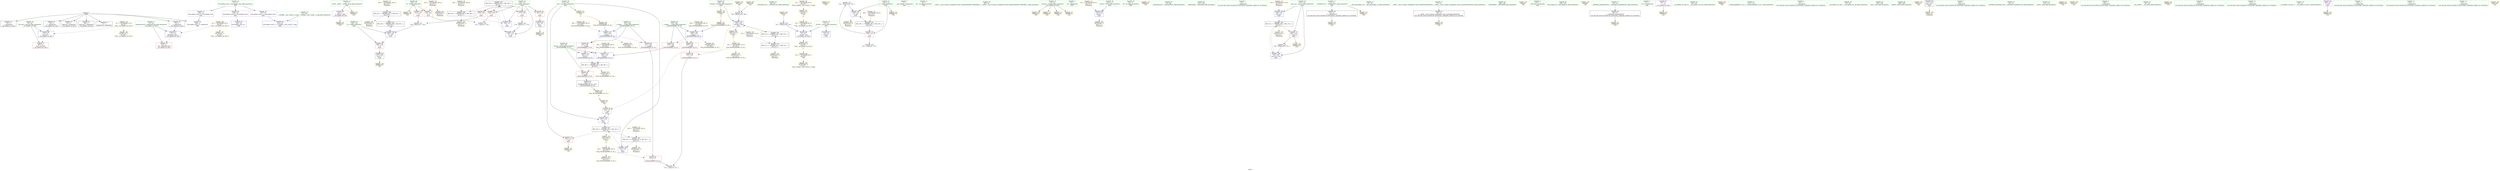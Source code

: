 digraph "SVFG" {
	label="SVFG";

	Node0x562fc6db28d0 [shape=record,color=grey,label="{NodeID: 0\nNullPtr}"];
	Node0x562fc6db28d0 -> Node0x562fc6dcb210[style=solid];
	Node0x562fc6db28d0 -> Node0x562fc6dcb310[style=solid];
	Node0x562fc6db28d0 -> Node0x562fc6dcb3e0[style=solid];
	Node0x562fc6db28d0 -> Node0x562fc6dcb4b0[style=solid];
	Node0x562fc6db28d0 -> Node0x562fc6dcb580[style=solid];
	Node0x562fc6db28d0 -> Node0x562fc6dcb650[style=solid];
	Node0x562fc6db28d0 -> Node0x562fc6dcd610[style=solid];
	Node0x562fc6ddb190 [shape=record,color=yellow,style=double,label="{NodeID: 180\n4V_1 = ENCHI(MR_4V_0)\npts\{58 \}\nFun[__cxx_global_var_init.1]}"];
	Node0x562fc6ddb190 -> Node0x562fc6dc9e50[style=dashed];
	Node0x562fc6ddb190 -> Node0x562fc6dcdb70[style=dashed];
	Node0x562fc6dc9e50 [shape=record,color=blue,label="{NodeID: 97\n57\<--76\nehselector.slot\<--\n__cxx_global_var_init.1\n}"];
	Node0x562fc6dc9e50 -> Node0x562fc6dcc3a0[style=dashed];
	Node0x562fc6dc7d90 [shape=record,color=green,label="{NodeID: 14\n4\<--6\n_ZStL8__ioinit\<--_ZStL8__ioinit_field_insensitive\nGlob }"];
	Node0x562fc6dc7d90 -> Node0x562fc6dcbd60[style=solid];
	Node0x562fc6dc7d90 -> Node0x562fc6dcf430[style=solid];
	Node0x562fc6dcd8a0 [shape=record,color=yellow,style=double,label="{NodeID: 194\nRETMU(20V_2)\npts\{129 \}\nFun[main]}"];
	Node0x562fc6dceb40 [shape=record,color=blue,label="{NodeID: 111\n201\<--215\nretval\<--\n_ZSt3maxIiERKT_S2_S2_\n}"];
	Node0x562fc6dceb40 -> Node0x562fc6dd6840[style=dashed];
	Node0x562fc6dc8b00 [shape=record,color=green,label="{NodeID: 28\n60\<--61\n_ZNSaIcEC1Ev\<--_ZNSaIcEC1Ev_field_insensitive\n}"];
	Node0x562fc6dde6f0 [shape=record,color=yellow,style=double,label="{NodeID: 208\n6V_2 = CSCHI(MR_6V_1)\npts\{19 \}\nCS[]}"];
	Node0x562fc6dde6f0 -> Node0x562fc6dcdc50[style=dashed];
	Node0x562fc6dcf6a0 [shape=record,color=yellow,style=double,label="{NodeID: 125\nAPARM(7)\nCS[]}"];
	Node0x562fc6dc97e0 [shape=record,color=green,label="{NodeID: 42\n128\<--129\nb\<--b_field_insensitive\nmain\n}"];
	Node0x562fc6dc97e0 -> Node0x562fc6dccbc0[style=solid];
	Node0x562fc6dc97e0 -> Node0x562fc6dca400[style=solid];
	Node0x562fc6dd01c0 [shape=record,color=yellow,style=double,label="{NodeID: 139\nARet(163)\nCS[]}"];
	Node0x562fc6dd01c0 -> Node0x562fc6dd1c10[style=solid];
	Node0x562fc6dcb4b0 [shape=record,color=black,label="{NodeID: 56\n76\<--3\n\<--dummyVal\n__cxx_global_var_init.1\n}"];
	Node0x562fc6dcb4b0 -> Node0x562fc6dc9e50[style=solid];
	Node0x562fc6dd1910 [shape=record,color=grey,label="{NodeID: 153\n141 = Binary(140, 142, )\n}"];
	Node0x562fc6dd1910 -> Node0x562fc6dca190[style=solid];
	Node0x562fc6dcc0d0 [shape=record,color=purple,label="{NodeID: 70\n235\<--23\nllvm.global_ctors_1\<--llvm.global_ctors\nGlob }"];
	Node0x562fc6dcc0d0 -> Node0x562fc6dcd510[style=solid];
	Node0x562fc6dd8b40 [shape=record,color=black,label="{NodeID: 167\nMR_14V_2 = PHI(MR_14V_4, MR_14V_1, )\npts\{123 \}\n}"];
	Node0x562fc6dd8b40 -> Node0x562fc6dca260[style=dashed];
	Node0x562fc6dd8b40 -> Node0x562fc6ddc600[style=dashed];
	Node0x562fc6dccc90 [shape=record,color=red,label="{NodeID: 84\n174\<--171\n\<--call3\nmain\n}"];
	Node0x562fc6dccc90 -> Node0x562fc6dce730[style=solid];
	Node0x562fc6dc6980 [shape=record,color=green,label="{NodeID: 1\n7\<--1\n__dso_handle\<--dummyObj\nGlob }"];
	Node0x562fc6ddb270 [shape=record,color=yellow,style=double,label="{NodeID: 181\n6V_1 = ENCHI(MR_6V_0)\npts\{19 \}\nFun[_GLOBAL__sub_I_EmK_2_0.cpp]}"];
	Node0x562fc6ddb270 -> Node0x562fc6dce540[style=dashed];
	Node0x562fc6dc9f20 [shape=record,color=blue,label="{NodeID: 98\n17\<--107\n_ZL2PI\<--mul\n__cxx_global_var_init.2\n}"];
	Node0x562fc6dc9f20 -> Node0x562fc6dce1f0[style=dashed];
	Node0x562fc6dc7e90 [shape=record,color=green,label="{NodeID: 15\n8\<--9\ndx\<--dx_field_insensitive\nGlob }"];
	Node0x562fc6dcd980 [shape=record,color=yellow,style=double,label="{NodeID: 195\nRETMU(22V_2)\npts\{131 \}\nFun[main]}"];
	Node0x562fc6dcec10 [shape=record,color=blue,label="{NodeID: 112\n201\<--218\nretval\<--\n_ZSt3maxIiERKT_S2_S2_\n}"];
	Node0x562fc6dcec10 -> Node0x562fc6dd6840[style=dashed];
	Node0x562fc6dc8c00 [shape=record,color=green,label="{NodeID: 29\n64\<--65\n_ZNSt7__cxx1112basic_stringIcSt11char_traitsIcESaIcEEC1EPKcRKS3_\<--_ZNSt7__cxx1112basic_stringIcSt11char_traitsIcESaIcEEC1EPKcRKS3__field_insensitive\n}"];
	Node0x562fc6dcf770 [shape=record,color=yellow,style=double,label="{NodeID: 126\nAPARM(53)\nCS[]}"];
	Node0x562fc6dc98b0 [shape=record,color=green,label="{NodeID: 43\n130\<--131\nref.tmp\<--ref.tmp_field_insensitive\nmain\n}"];
	Node0x562fc6dc98b0 -> Node0x562fc6dca4d0[style=solid];
	Node0x562fc6dc98b0 -> Node0x562fc6dcf290[style=solid];
	Node0x562fc6dd0250 [shape=record,color=yellow,style=double,label="{NodeID: 140\nARet(168)\nCS[]}"];
	Node0x562fc6dd0250 -> Node0x562fc6dd1c10[style=solid];
	Node0x562fc6dcb580 [shape=record,color=black,label="{NodeID: 57\n82\<--3\nlpad.val\<--dummyVal\n__cxx_global_var_init.1\n}"];
	Node0x562fc6dd1a90 [shape=record,color=grey,label="{NodeID: 154\n107 = Binary(108, 103, )\n}"];
	Node0x562fc6dd1a90 -> Node0x562fc6dc9f20[style=solid];
	Node0x562fc6dcc1d0 [shape=record,color=purple,label="{NodeID: 71\n236\<--23\nllvm.global_ctors_2\<--llvm.global_ctors\nGlob }"];
	Node0x562fc6dcc1d0 -> Node0x562fc6dcd610[style=solid];
	Node0x562fc6dd9040 [shape=record,color=black,label="{NodeID: 168\nMR_18V_2 = PHI(MR_18V_4, MR_18V_1, )\npts\{127 \}\n}"];
	Node0x562fc6dd9040 -> Node0x562fc6dca330[style=dashed];
	Node0x562fc6dd9040 -> Node0x562fc6dcd7c0[style=dashed];
	Node0x562fc6dccd60 [shape=record,color=red,label="{NodeID: 85\n221\<--201\n\<--retval\n_ZSt3maxIiERKT_S2_S2_\n}"];
	Node0x562fc6dccd60 -> Node0x562fc6dcbc90[style=solid];
	Node0x562fc6dc6a10 [shape=record,color=green,label="{NodeID: 2\n15\<--1\n.str\<--dummyObj\nGlob }"];
	Node0x562fc6ddb380 [shape=record,color=yellow,style=double,label="{NodeID: 182\n14V_1 = ENCHI(MR_14V_0)\npts\{123 \}\nFun[_ZSt3maxIiERKT_S2_S2_]}"];
	Node0x562fc6ddb380 -> Node0x562fc6dcd240[style=dashed];
	Node0x562fc6ddb380 -> Node0x562fc6dcdd60[style=dashed];
	Node0x562fc6dc9ff0 [shape=record,color=blue,label="{NodeID: 99\n116\<--133\nretval\<--\nmain\n}"];
	Node0x562fc6dc9ff0 -> Node0x562fc6ddb920[style=dashed];
	Node0x562fc6dc7f90 [shape=record,color=green,label="{NodeID: 16\n10\<--11\ndy\<--dy_field_insensitive\nGlob }"];
	Node0x562fc6dcda60 [shape=record,color=yellow,style=double,label="{NodeID: 196\nRETMU(2V_1)\npts\{56 \}\nFun[__cxx_global_var_init.1]}"];
	Node0x562fc6dcece0 [shape=record,color=yellow,style=double,label="{NodeID: 113\nAPARM(20)\nCS[]}"];
	Node0x562fc6dc8d00 [shape=record,color=green,label="{NodeID: 30\n67\<--68\n_ZNSaIcED1Ev\<--_ZNSaIcED1Ev_field_insensitive\n}"];
	Node0x562fc6dcf840 [shape=record,color=yellow,style=double,label="{NodeID: 127\nAPARM(53)\nCS[]}"];
	Node0x562fc6dc9980 [shape=record,color=green,label="{NodeID: 44\n137\<--138\n_ZNSirsERi\<--_ZNSirsERi_field_insensitive\n}"];
	Node0x562fc6dd02e0 [shape=record,color=yellow,style=double,label="{NodeID: 141\nARet(171)\nCS[]}"];
	Node0x562fc6dd02e0 -> Node0x562fc6dccc90[style=solid];
	Node0x562fc6dcb650 [shape=record,color=black,label="{NodeID: 58\n83\<--3\nlpad.val1\<--dummyVal\n__cxx_global_var_init.1\n}"];
	Node0x562fc6dd1c10 [shape=record,color=grey,label="{NodeID: 155\n169 = Binary(163, 168, )\n}"];
	Node0x562fc6dd1c10 -> Node0x562fc6dca4d0[style=solid];
	Node0x562fc6dcc2d0 [shape=record,color=red,label="{NodeID: 72\n80\<--55\nexn\<--exn.slot\n__cxx_global_var_init.1\n}"];
	Node0x562fc6dd9540 [shape=record,color=black,label="{NodeID: 169\nMR_20V_2 = PHI(MR_20V_3, MR_20V_1, )\npts\{129 \}\n}"];
	Node0x562fc6dd9540 -> Node0x562fc6dd7740[style=dashed];
	Node0x562fc6dd9540 -> Node0x562fc6dcd8a0[style=dashed];
	Node0x562fc6dcce30 [shape=record,color=red,label="{NodeID: 86\n209\<--203\n\<--__a.addr\n_ZSt3maxIiERKT_S2_S2_\n}"];
	Node0x562fc6dcce30 -> Node0x562fc6dcd170[style=solid];
	Node0x562fc6dc6cc0 [shape=record,color=green,label="{NodeID: 3\n18\<--1\n\<--dummyObj\nCan only get source location for instruction, argument, global var or function.}"];
	Node0x562fc6ddb490 [shape=record,color=yellow,style=double,label="{NodeID: 183\n22V_1 = ENCHI(MR_22V_0)\npts\{131 \}\nFun[_ZSt3maxIiERKT_S2_S2_]}"];
	Node0x562fc6ddb490 -> Node0x562fc6dcd170[style=dashed];
	Node0x562fc6ddb490 -> Node0x562fc6dcde70[style=dashed];
	Node0x562fc6dca0c0 [shape=record,color=blue,label="{NodeID: 100\n120\<--135\ncase_no\<--\nmain\n}"];
	Node0x562fc6dca0c0 -> Node0x562fc6dd8640[style=dashed];
	Node0x562fc6dc8090 [shape=record,color=green,label="{NodeID: 17\n12\<--14\n_Z2dsB5cxx11\<--_Z2dsB5cxx11_field_insensitive\nGlob }"];
	Node0x562fc6dc8090 -> Node0x562fc6dcb720[style=solid];
	Node0x562fc6dc8090 -> Node0x562fc6dcee80[style=solid];
	Node0x562fc6dcdb70 [shape=record,color=yellow,style=double,label="{NodeID: 197\nRETMU(4V_1)\npts\{58 \}\nFun[__cxx_global_var_init.1]}"];
	Node0x562fc6dcedb0 [shape=record,color=yellow,style=double,label="{NodeID: 114\nAPARM(118)\nCS[]}"];
	Node0x562fc6dc8e00 [shape=record,color=green,label="{NodeID: 31\n91\<--92\n__gxx_personality_v0\<--__gxx_personality_v0_field_insensitive\n}"];
	Node0x562fc6dcf910 [shape=record,color=yellow,style=double,label="{NodeID: 128\nAPARM(70)\nCS[]}"];
	Node0x562fc6dc9a80 [shape=record,color=green,label="{NodeID: 45\n148\<--149\n_ZNSirsERx\<--_ZNSirsERx_field_insensitive\n}"];
	Node0x562fc6dca590 [shape=record,color=yellow,style=double,label="{NodeID: 142\nARet(35)\nCS[]}"];
	Node0x562fc6dcb720 [shape=record,color=black,label="{NodeID: 59\n13\<--12\n\<--_Z2dsB5cxx11\nCan only get source location for instruction, argument, global var or function.}"];
	Node0x562fc6dcb720 -> Node0x562fc6dcf9e0[style=solid];
	Node0x562fc6dd1d90 [shape=record,color=grey,label="{NodeID: 156\n183 = Binary(182, 135, )\n}"];
	Node0x562fc6dd1d90 -> Node0x562fc6dce8d0[style=solid];
	Node0x562fc6dcc3a0 [shape=record,color=red,label="{NodeID: 73\n81\<--57\nsel\<--ehselector.slot\n__cxx_global_var_init.1\n}"];
	Node0x562fc6dd9a40 [shape=record,color=black,label="{NodeID: 170\nMR_22V_2 = PHI(MR_22V_3, MR_22V_1, )\npts\{131 \}\n}"];
	Node0x562fc6dd9a40 -> Node0x562fc6dd7c40[style=dashed];
	Node0x562fc6dd9a40 -> Node0x562fc6dcd980[style=dashed];
	Node0x562fc6dccf00 [shape=record,color=red,label="{NodeID: 87\n218\<--203\n\<--__a.addr\n_ZSt3maxIiERKT_S2_S2_\n}"];
	Node0x562fc6dccf00 -> Node0x562fc6dcec10[style=solid];
	Node0x562fc6dc6d50 [shape=record,color=green,label="{NodeID: 4\n20\<--1\n_ZSt3cin\<--dummyObj\nGlob }"];
	Node0x562fc6ddb570 [shape=record,color=yellow,style=double,label="{NodeID: 184\n26V_1 = ENCHI(MR_26V_0)\npts\{202 \}\nFun[_ZSt3maxIiERKT_S2_S2_]}"];
	Node0x562fc6ddb570 -> Node0x562fc6dceb40[style=dashed];
	Node0x562fc6ddb570 -> Node0x562fc6dcec10[style=dashed];
	Node0x562fc6dca190 [shape=record,color=blue,label="{NodeID: 101\n118\<--141\nt\<--dec\nmain\n}"];
	Node0x562fc6dca190 -> Node0x562fc6dd8140[style=dashed];
	Node0x562fc6dca190 -> Node0x562fc6ddc440[style=dashed];
	Node0x562fc6dc8190 [shape=record,color=green,label="{NodeID: 18\n17\<--19\n_ZL2PI\<--_ZL2PI_field_insensitive\nGlob }"];
	Node0x562fc6dc8190 -> Node0x562fc6dcd310[style=solid];
	Node0x562fc6dc8190 -> Node0x562fc6dc9f20[style=solid];
	Node0x562fc6dcdc50 [shape=record,color=yellow,style=double,label="{NodeID: 198\nRETMU(6V_2)\npts\{19 \}\nFun[_GLOBAL__sub_I_EmK_2_0.cpp]}"];
	Node0x562fc6dcee80 [shape=record,color=yellow,style=double,label="{NodeID: 115\nAPARM(12)\nCS[]}"];
	Node0x562fc6dc8f00 [shape=record,color=green,label="{NodeID: 32\n71\<--97\n_ZNSt7__cxx1112basic_stringIcSt11char_traitsIcESaIcEED1Ev\<--_ZNSt7__cxx1112basic_stringIcSt11char_traitsIcESaIcEED1Ev_field_insensitive\n}"];
	Node0x562fc6dc8f00 -> Node0x562fc6dcb920[style=solid];
	Node0x562fc6dcf9e0 [shape=record,color=yellow,style=double,label="{NodeID: 129\nAPARM(13)\nCS[]}"];
	Node0x562fc6dc9b80 [shape=record,color=green,label="{NodeID: 46\n164\<--165\nllvm.ctpop.i32\<--llvm.ctpop.i32_field_insensitive\n}"];
	Node0x562fc6dca620 [shape=record,color=yellow,style=double,label="{NodeID: 143\nARet(69)\nCS[]}"];
	Node0x562fc6dcb820 [shape=record,color=black,label="{NodeID: 60\n36\<--37\n\<--_ZNSt8ios_base4InitD1Ev\nCan only get source location for instruction, argument, global var or function.}"];
	Node0x562fc6dcb820 -> Node0x562fc6dcf500[style=solid];
	Node0x562fc6dd1f10 [shape=record,color=grey,label="{NodeID: 157\n213 = cmp(210, 212, )\n}"];
	Node0x562fc6dcc470 [shape=record,color=red,label="{NodeID: 74\n140\<--118\n\<--t\nmain\n}"];
	Node0x562fc6dcc470 -> Node0x562fc6dd1910[style=solid];
	Node0x562fc6dcc470 -> Node0x562fc6dd2090[style=solid];
	Node0x562fc6dd9f40 [shape=record,color=yellow,style=double,label="{NodeID: 171\n8V_1 = ENCHI(MR_8V_0)\npts\{117 \}\nFun[main]}"];
	Node0x562fc6dd9f40 -> Node0x562fc6dc9ff0[style=dashed];
	Node0x562fc6dccfd0 [shape=record,color=red,label="{NodeID: 88\n211\<--205\n\<--__b.addr\n_ZSt3maxIiERKT_S2_S2_\n}"];
	Node0x562fc6dccfd0 -> Node0x562fc6dcd240[style=solid];
	Node0x562fc6dc6e10 [shape=record,color=green,label="{NodeID: 5\n21\<--1\n.str.3\<--dummyObj\nGlob }"];
	Node0x562fc6ddb650 [shape=record,color=yellow,style=double,label="{NodeID: 185\n28V_1 = ENCHI(MR_28V_0)\npts\{204 \}\nFun[_ZSt3maxIiERKT_S2_S2_]}"];
	Node0x562fc6ddb650 -> Node0x562fc6dce9a0[style=dashed];
	Node0x562fc6dca260 [shape=record,color=blue,label="{NodeID: 102\n122\<--133\nans\<--\nmain\n}"];
	Node0x562fc6dca260 -> Node0x562fc6dd6d40[style=dashed];
	Node0x562fc6dc8290 [shape=record,color=green,label="{NodeID: 19\n23\<--27\nllvm.global_ctors\<--llvm.global_ctors_field_insensitive\nGlob }"];
	Node0x562fc6dc8290 -> Node0x562fc6dcbfd0[style=solid];
	Node0x562fc6dc8290 -> Node0x562fc6dcc0d0[style=solid];
	Node0x562fc6dc8290 -> Node0x562fc6dcc1d0[style=solid];
	Node0x562fc6dcdd60 [shape=record,color=yellow,style=double,label="{NodeID: 199\nRETMU(14V_1)\npts\{123 \}\nFun[_ZSt3maxIiERKT_S2_S2_]}"];
	Node0x562fc6dcef50 [shape=record,color=yellow,style=double,label="{NodeID: 116\nAPARM(62)\nCS[]}"];
	Node0x562fc6dc9000 [shape=record,color=green,label="{NodeID: 33\n100\<--101\n__cxx_global_var_init.2\<--__cxx_global_var_init.2_field_insensitive\n}"];
	Node0x562fc6dcfab0 [shape=record,color=yellow,style=double,label="{NodeID: 130\nAPARM(7)\nCS[]}"];
	Node0x562fc6dc9c80 [shape=record,color=green,label="{NodeID: 47\n172\<--173\n_ZSt3maxIiERKT_S2_S2_\<--_ZSt3maxIiERKT_S2_S2__field_insensitive\n}"];
	Node0x562fc6dca6b0 [shape=record,color=yellow,style=double,label="{NodeID: 144\nARet(103)\nCS[]}"];
	Node0x562fc6dca6b0 -> Node0x562fc6dd1a90[style=solid];
	Node0x562fc6dcb920 [shape=record,color=black,label="{NodeID: 61\n70\<--71\n\<--_ZNSt7__cxx1112basic_stringIcSt11char_traitsIcESaIcEED1Ev\nCan only get source location for instruction, argument, global var or function.}"];
	Node0x562fc6dcb920 -> Node0x562fc6dcf910[style=solid];
	Node0x562fc6dd2090 [shape=record,color=grey,label="{NodeID: 158\n144 = cmp(140, 133, )\n}"];
	Node0x562fc6dcc540 [shape=record,color=red,label="{NodeID: 75\n182\<--120\n\<--case_no\nmain\n}"];
	Node0x562fc6dcc540 -> Node0x562fc6dcff90[style=solid];
	Node0x562fc6dcc540 -> Node0x562fc6dd1d90[style=solid];
	Node0x562fc6ddaa60 [shape=record,color=yellow,style=double,label="{NodeID: 172\n10V_1 = ENCHI(MR_10V_0)\npts\{119 \}\nFun[main]}"];
	Node0x562fc6ddaa60 -> Node0x562fc6dd8140[style=dashed];
	Node0x562fc6dcd0a0 [shape=record,color=red,label="{NodeID: 89\n215\<--205\n\<--__b.addr\n_ZSt3maxIiERKT_S2_S2_\n}"];
	Node0x562fc6dcd0a0 -> Node0x562fc6dceb40[style=solid];
	Node0x562fc6dc76b0 [shape=record,color=green,label="{NodeID: 6\n24\<--1\n\<--dummyObj\nCan only get source location for instruction, argument, global var or function.}"];
	Node0x562fc6ddb730 [shape=record,color=yellow,style=double,label="{NodeID: 186\n30V_1 = ENCHI(MR_30V_0)\npts\{206 \}\nFun[_ZSt3maxIiERKT_S2_S2_]}"];
	Node0x562fc6ddb730 -> Node0x562fc6dcea70[style=dashed];
	Node0x562fc6dca330 [shape=record,color=blue,label="{NodeID: 103\n126\<--151\na\<--\nmain\n}"];
	Node0x562fc6dca330 -> Node0x562fc6dd7240[style=dashed];
	Node0x562fc6dc8390 [shape=record,color=green,label="{NodeID: 20\n28\<--29\n__cxx_global_var_init\<--__cxx_global_var_init_field_insensitive\n}"];
	Node0x562fc6dcde70 [shape=record,color=yellow,style=double,label="{NodeID: 200\nRETMU(22V_1)\npts\{131 \}\nFun[_ZSt3maxIiERKT_S2_S2_]}"];
	Node0x562fc6dcf020 [shape=record,color=yellow,style=double,label="{NodeID: 117\nAPARM(53)\nCS[]}"];
	Node0x562fc6dc9100 [shape=record,color=green,label="{NodeID: 34\n105\<--106\natan\<--atan_field_insensitive\n}"];
	Node0x562fc6dcfb80 [shape=record,color=yellow,style=double,label="{NodeID: 131\nAPARM(53)\nCS[]}"];
	Node0x562fc6dcada0 [shape=record,color=green,label="{NodeID: 48\n188\<--189\nprintf\<--printf_field_insensitive\n}"];
	Node0x562fc6dca740 [shape=record,color=yellow,style=double,label="{NodeID: 145\nARet(147)\nCS[]}"];
	Node0x562fc6dcba20 [shape=record,color=black,label="{NodeID: 62\n115\<--133\nmain_ret\<--\nmain\n}"];
	Node0x562fc6dcba20 -> Node0x562fc6dcaa70[style=solid];
	Node0x562fc6dd2210 [shape=record,color=grey,label="{NodeID: 159\n155 = cmp(153, 154, )\n}"];
	Node0x562fc6dcc610 [shape=record,color=red,label="{NodeID: 76\n185\<--122\n\<--ans\nmain\n}"];
	Node0x562fc6dcc610 -> Node0x562fc6dd0060[style=solid];
	Node0x562fc6ddab40 [shape=record,color=yellow,style=double,label="{NodeID: 173\n12V_1 = ENCHI(MR_12V_0)\npts\{121 \}\nFun[main]}"];
	Node0x562fc6ddab40 -> Node0x562fc6dca0c0[style=dashed];
	Node0x562fc6dcd170 [shape=record,color=red,label="{NodeID: 90\n210\<--209\n\<--\n_ZSt3maxIiERKT_S2_S2_\n}"];
	Node0x562fc6dcd170 -> Node0x562fc6dd1f10[style=solid];
	Node0x562fc6dc7740 [shape=record,color=green,label="{NodeID: 7\n104\<--1\n\<--dummyObj\nCan only get source location for instruction, argument, global var or function.}"];
	Node0x562fc6ddb810 [shape=record,color=yellow,style=double,label="{NodeID: 187\n6V_1 = ENCHI(MR_6V_0)\npts\{19 \}\nFun[__cxx_global_var_init.2]}"];
	Node0x562fc6ddb810 -> Node0x562fc6dc9f20[style=dashed];
	Node0x562fc6dca400 [shape=record,color=blue,label="{NodeID: 104\n128\<--159\nb\<--sub\nmain\n}"];
	Node0x562fc6dca400 -> Node0x562fc6dccbc0[style=dashed];
	Node0x562fc6dca400 -> Node0x562fc6dd7740[style=dashed];
	Node0x562fc6dc8490 [shape=record,color=green,label="{NodeID: 21\n32\<--33\n_ZNSt8ios_base4InitC1Ev\<--_ZNSt8ios_base4InitC1Ev_field_insensitive\n}"];
	Node0x562fc6dcdf50 [shape=record,color=yellow,style=double,label="{NodeID: 201\nRETMU(26V_3)\npts\{202 \}\nFun[_ZSt3maxIiERKT_S2_S2_]}"];
	Node0x562fc6dcf0f0 [shape=record,color=yellow,style=double,label="{NodeID: 118\nAPARM(162)\nCS[]}"];
	Node0x562fc6dc9200 [shape=record,color=green,label="{NodeID: 35\n113\<--114\nmain\<--main_field_insensitive\n}"];
	Node0x562fc6dcfc50 [shape=record,color=yellow,style=double,label="{NodeID: 132\nAPARM(104)\nCS[]}"];
	Node0x562fc6dcaea0 [shape=record,color=green,label="{NodeID: 49\n201\<--202\nretval\<--retval_field_insensitive\n_ZSt3maxIiERKT_S2_S2_\n}"];
	Node0x562fc6dcaea0 -> Node0x562fc6dccd60[style=solid];
	Node0x562fc6dcaea0 -> Node0x562fc6dceb40[style=solid];
	Node0x562fc6dcaea0 -> Node0x562fc6dcec10[style=solid];
	Node0x562fc6dca7d0 [shape=record,color=yellow,style=double,label="{NodeID: 146\nARet(187)\nCS[]}"];
	Node0x562fc6dcbaf0 [shape=record,color=black,label="{NodeID: 63\n162\<--161\nconv\<--\nmain\n}"];
	Node0x562fc6dcbaf0 -> Node0x562fc6dcf0f0[style=solid];
	Node0x562fc6dd6840 [shape=record,color=black,label="{NodeID: 160\nMR_26V_3 = PHI(MR_26V_4, MR_26V_2, )\npts\{202 \}\n}"];
	Node0x562fc6dd6840 -> Node0x562fc6dccd60[style=dashed];
	Node0x562fc6dd6840 -> Node0x562fc6dcdf50[style=dashed];
	Node0x562fc6dcc6e0 [shape=record,color=red,label="{NodeID: 77\n154\<--124\n\<--N\nmain\n}"];
	Node0x562fc6dcc6e0 -> Node0x562fc6dd2210[style=solid];
	Node0x562fc6ddac20 [shape=record,color=yellow,style=double,label="{NodeID: 174\n14V_1 = ENCHI(MR_14V_0)\npts\{123 \}\nFun[main]}"];
	Node0x562fc6ddac20 -> Node0x562fc6dd8b40[style=dashed];
	Node0x562fc6dcd240 [shape=record,color=red,label="{NodeID: 91\n212\<--211\n\<--\n_ZSt3maxIiERKT_S2_S2_\n}"];
	Node0x562fc6dcd240 -> Node0x562fc6dd1f10[style=solid];
	Node0x562fc6dc77d0 [shape=record,color=green,label="{NodeID: 8\n108\<--1\n\<--dummyObj\nCan only get source location for instruction, argument, global var or function.}"];
	Node0x562fc6ddb920 [shape=record,color=yellow,style=double,label="{NodeID: 188\nRETMU(8V_2)\npts\{117 \}\nFun[main]}"];
	Node0x562fc6dca4d0 [shape=record,color=blue,label="{NodeID: 105\n130\<--169\nref.tmp\<--add\nmain\n}"];
	Node0x562fc6dca4d0 -> Node0x562fc6dccc90[style=dashed];
	Node0x562fc6dca4d0 -> Node0x562fc6dd7c40[style=dashed];
	Node0x562fc6dca4d0 -> Node0x562fc6dce460[style=dashed];
	Node0x562fc6dc8590 [shape=record,color=green,label="{NodeID: 22\n38\<--39\n__cxa_atexit\<--__cxa_atexit_field_insensitive\n}"];
	Node0x562fc6dce030 [shape=record,color=yellow,style=double,label="{NodeID: 202\nRETMU(28V_2)\npts\{204 \}\nFun[_ZSt3maxIiERKT_S2_S2_]}"];
	Node0x562fc6dcf1c0 [shape=record,color=yellow,style=double,label="{NodeID: 119\nAPARM(167)\nCS[]}"];
	Node0x562fc6dc9300 [shape=record,color=green,label="{NodeID: 36\n116\<--117\nretval\<--retval_field_insensitive\nmain\n}"];
	Node0x562fc6dc9300 -> Node0x562fc6dc9ff0[style=solid];
	Node0x562fc6dcfd20 [shape=record,color=yellow,style=double,label="{NodeID: 133\nAPARM(20)\nCS[]}"];
	Node0x562fc6dcaf70 [shape=record,color=green,label="{NodeID: 50\n203\<--204\n__a.addr\<--__a.addr_field_insensitive\n_ZSt3maxIiERKT_S2_S2_\n}"];
	Node0x562fc6dcaf70 -> Node0x562fc6dcce30[style=solid];
	Node0x562fc6dcaf70 -> Node0x562fc6dccf00[style=solid];
	Node0x562fc6dcaf70 -> Node0x562fc6dce9a0[style=solid];
	Node0x562fc6dca890 [shape=record,color=yellow,style=double,label="{NodeID: 147\nFPARM(199)\nFun[_ZSt3maxIiERKT_S2_S2_]}"];
	Node0x562fc6dca890 -> Node0x562fc6dce9a0[style=solid];
	Node0x562fc6dcbbc0 [shape=record,color=black,label="{NodeID: 64\n167\<--166\nconv2\<--\nmain\n}"];
	Node0x562fc6dcbbc0 -> Node0x562fc6dcf1c0[style=solid];
	Node0x562fc6dd6d40 [shape=record,color=black,label="{NodeID: 161\nMR_14V_4 = PHI(MR_14V_5, MR_14V_3, )\npts\{123 \}\n}"];
	Node0x562fc6dd6d40 -> Node0x562fc6dcc610[style=dashed];
	Node0x562fc6dd6d40 -> Node0x562fc6dccc90[style=dashed];
	Node0x562fc6dd6d40 -> Node0x562fc6dce730[style=dashed];
	Node0x562fc6dd6d40 -> Node0x562fc6dd8b40[style=dashed];
	Node0x562fc6dd6d40 -> Node0x562fc6dce300[style=dashed];
	Node0x562fc6dcc7b0 [shape=record,color=red,label="{NodeID: 78\n157\<--124\n\<--N\nmain\n}"];
	Node0x562fc6dcc7b0 -> Node0x562fc6dcac20[style=solid];
	Node0x562fc6ddad00 [shape=record,color=yellow,style=double,label="{NodeID: 175\n16V_1 = ENCHI(MR_16V_0)\npts\{125 \}\nFun[main]}"];
	Node0x562fc6ddad00 -> Node0x562fc6dcc6e0[style=dashed];
	Node0x562fc6ddad00 -> Node0x562fc6dcc7b0[style=dashed];
	Node0x562fc6ddad00 -> Node0x562fc6dcd6e0[style=dashed];
	Node0x562fc6dcd310 [shape=record,color=blue,label="{NodeID: 92\n17\<--18\n_ZL2PI\<--\nGlob }"];
	Node0x562fc6dc7890 [shape=record,color=green,label="{NodeID: 9\n133\<--1\n\<--dummyObj\nCan only get source location for instruction, argument, global var or function.}"];
	Node0x562fc6ddc440 [shape=record,color=yellow,style=double,label="{NodeID: 189\nRETMU(10V_3)\npts\{119 \}\nFun[main]}"];
	Node0x562fc6dce730 [shape=record,color=blue,label="{NodeID: 106\n122\<--174\nans\<--\nmain\n}"];
	Node0x562fc6dce730 -> Node0x562fc6dd6d40[style=dashed];
	Node0x562fc6dc8690 [shape=record,color=green,label="{NodeID: 23\n37\<--43\n_ZNSt8ios_base4InitD1Ev\<--_ZNSt8ios_base4InitD1Ev_field_insensitive\n}"];
	Node0x562fc6dc8690 -> Node0x562fc6dcb820[style=solid];
	Node0x562fc6dce110 [shape=record,color=yellow,style=double,label="{NodeID: 203\nRETMU(30V_2)\npts\{206 \}\nFun[_ZSt3maxIiERKT_S2_S2_]}"];
	Node0x562fc6dcf290 [shape=record,color=yellow,style=double,label="{NodeID: 120\nAPARM(130)\nCS[]|{<s0>13}}"];
	Node0x562fc6dcf290:s0 -> Node0x562fc6dca890[style=solid,color=red];
	Node0x562fc6dc93d0 [shape=record,color=green,label="{NodeID: 37\n118\<--119\nt\<--t_field_insensitive\nmain\n}"];
	Node0x562fc6dc93d0 -> Node0x562fc6dcc470[style=solid];
	Node0x562fc6dc93d0 -> Node0x562fc6dca190[style=solid];
	Node0x562fc6dc93d0 -> Node0x562fc6dcedb0[style=solid];
	Node0x562fc6dcfdf0 [shape=record,color=yellow,style=double,label="{NodeID: 134\nAPARM(124)\nCS[]}"];
	Node0x562fc6dcb040 [shape=record,color=green,label="{NodeID: 51\n205\<--206\n__b.addr\<--__b.addr_field_insensitive\n_ZSt3maxIiERKT_S2_S2_\n}"];
	Node0x562fc6dcb040 -> Node0x562fc6dccfd0[style=solid];
	Node0x562fc6dcb040 -> Node0x562fc6dcd0a0[style=solid];
	Node0x562fc6dcb040 -> Node0x562fc6dcea70[style=solid];
	Node0x562fc6dca980 [shape=record,color=yellow,style=double,label="{NodeID: 148\nFPARM(200)\nFun[_ZSt3maxIiERKT_S2_S2_]}"];
	Node0x562fc6dca980 -> Node0x562fc6dcea70[style=solid];
	Node0x562fc6dcbc90 [shape=record,color=black,label="{NodeID: 65\n198\<--221\n_ZSt3maxIiERKT_S2_S2__ret\<--\n_ZSt3maxIiERKT_S2_S2_\n}"];
	Node0x562fc6dcbc90 -> Node0x562fc6dcab30[style=solid];
	Node0x562fc6dd7240 [shape=record,color=black,label="{NodeID: 162\nMR_18V_4 = PHI(MR_18V_5, MR_18V_3, )\npts\{127 \}\n}"];
	Node0x562fc6dd7240 -> Node0x562fc6dcc880[style=dashed];
	Node0x562fc6dd7240 -> Node0x562fc6dcc950[style=dashed];
	Node0x562fc6dd7240 -> Node0x562fc6dcca20[style=dashed];
	Node0x562fc6dd7240 -> Node0x562fc6dccaf0[style=dashed];
	Node0x562fc6dd7240 -> Node0x562fc6dce800[style=dashed];
	Node0x562fc6dd7240 -> Node0x562fc6dd9040[style=dashed];
	Node0x562fc6dcc880 [shape=record,color=red,label="{NodeID: 79\n153\<--126\n\<--a\nmain\n}"];
	Node0x562fc6dcc880 -> Node0x562fc6dd2210[style=solid];
	Node0x562fc6ddade0 [shape=record,color=yellow,style=double,label="{NodeID: 176\n18V_1 = ENCHI(MR_18V_0)\npts\{127 \}\nFun[main]}"];
	Node0x562fc6ddade0 -> Node0x562fc6dd9040[style=dashed];
	Node0x562fc6dcd410 [shape=record,color=blue,label="{NodeID: 93\n234\<--24\nllvm.global_ctors_0\<--\nGlob }"];
	Node0x562fc6dc7990 [shape=record,color=green,label="{NodeID: 10\n135\<--1\n\<--dummyObj\nCan only get source location for instruction, argument, global var or function.}"];
	Node0x562fc6ddc520 [shape=record,color=yellow,style=double,label="{NodeID: 190\nRETMU(12V_3)\npts\{121 \}\nFun[main]}"];
	Node0x562fc6dce800 [shape=record,color=blue,label="{NodeID: 107\n126\<--178\na\<--inc\nmain\n}"];
	Node0x562fc6dce800 -> Node0x562fc6dd7240[style=dashed];
	Node0x562fc6dc8790 [shape=record,color=green,label="{NodeID: 24\n50\<--51\n__cxx_global_var_init.1\<--__cxx_global_var_init.1_field_insensitive\n}"];
	Node0x562fc6dce1f0 [shape=record,color=yellow,style=double,label="{NodeID: 204\nRETMU(6V_2)\npts\{19 \}\nFun[__cxx_global_var_init.2]|{<s0>17}}"];
	Node0x562fc6dce1f0:s0 -> Node0x562fc6dde6f0[style=dashed,color=blue];
	Node0x562fc6dcf360 [shape=record,color=yellow,style=double,label="{NodeID: 121\nAPARM(122)\nCS[]|{<s0>13}}"];
	Node0x562fc6dcf360:s0 -> Node0x562fc6dca980[style=solid,color=red];
	Node0x562fc6dc94a0 [shape=record,color=green,label="{NodeID: 38\n120\<--121\ncase_no\<--case_no_field_insensitive\nmain\n}"];
	Node0x562fc6dc94a0 -> Node0x562fc6dcc540[style=solid];
	Node0x562fc6dc94a0 -> Node0x562fc6dca0c0[style=solid];
	Node0x562fc6dc94a0 -> Node0x562fc6dce8d0[style=solid];
	Node0x562fc6dcfec0 [shape=record,color=yellow,style=double,label="{NodeID: 135\nAPARM(186)\nCS[]}"];
	Node0x562fc6dcb110 [shape=record,color=green,label="{NodeID: 52\n25\<--228\n_GLOBAL__sub_I_EmK_2_0.cpp\<--_GLOBAL__sub_I_EmK_2_0.cpp_field_insensitive\n}"];
	Node0x562fc6dcb110 -> Node0x562fc6dcd510[style=solid];
	Node0x562fc6dcaa70 [shape=record,color=yellow,style=double,label="{NodeID: 149\nFRet(115)\nFun[main]}"];
	Node0x562fc6dcbd60 [shape=record,color=purple,label="{NodeID: 66\n34\<--4\n\<--_ZStL8__ioinit\n__cxx_global_var_init\n}"];
	Node0x562fc6dcbd60 -> Node0x562fc6dcf5d0[style=solid];
	Node0x562fc6dd7740 [shape=record,color=black,label="{NodeID: 163\nMR_20V_3 = PHI(MR_20V_4, MR_20V_2, )\npts\{129 \}\n}"];
	Node0x562fc6dd7740 -> Node0x562fc6dca400[style=dashed];
	Node0x562fc6dd7740 -> Node0x562fc6dd9540[style=dashed];
	Node0x562fc6dcc950 [shape=record,color=red,label="{NodeID: 80\n158\<--126\n\<--a\nmain\n}"];
	Node0x562fc6dcc950 -> Node0x562fc6dcac20[style=solid];
	Node0x562fc6ddaec0 [shape=record,color=yellow,style=double,label="{NodeID: 177\n20V_1 = ENCHI(MR_20V_0)\npts\{129 \}\nFun[main]}"];
	Node0x562fc6ddaec0 -> Node0x562fc6dd9540[style=dashed];
	Node0x562fc6dcd510 [shape=record,color=blue,label="{NodeID: 94\n235\<--25\nllvm.global_ctors_1\<--_GLOBAL__sub_I_EmK_2_0.cpp\nGlob }"];
	Node0x562fc6dc7a90 [shape=record,color=green,label="{NodeID: 11\n142\<--1\n\<--dummyObj\nCan only get source location for instruction, argument, global var or function.}"];
	Node0x562fc6ddc600 [shape=record,color=yellow,style=double,label="{NodeID: 191\nRETMU(14V_2)\npts\{123 \}\nFun[main]}"];
	Node0x562fc6dce8d0 [shape=record,color=blue,label="{NodeID: 108\n120\<--183\ncase_no\<--inc4\nmain\n}"];
	Node0x562fc6dce8d0 -> Node0x562fc6dd8640[style=dashed];
	Node0x562fc6dc8890 [shape=record,color=green,label="{NodeID: 25\n53\<--54\nref.tmp\<--ref.tmp_field_insensitive\n__cxx_global_var_init.1\n}"];
	Node0x562fc6dc8890 -> Node0x562fc6dcf020[style=solid];
	Node0x562fc6dc8890 -> Node0x562fc6dcf770[style=solid];
	Node0x562fc6dc8890 -> Node0x562fc6dcf840[style=solid];
	Node0x562fc6dc8890 -> Node0x562fc6dcfb80[style=solid];
	Node0x562fc6dce300 [shape=record,color=yellow,style=double,label="{NodeID: 205\nCSMU(14V_4)\npts\{123 \}\nCS[]|{<s0>13}}"];
	Node0x562fc6dce300:s0 -> Node0x562fc6ddb380[style=dashed,color=red];
	Node0x562fc6dcf430 [shape=record,color=yellow,style=double,label="{NodeID: 122\nAPARM(4)\nCS[]}"];
	Node0x562fc6dc9570 [shape=record,color=green,label="{NodeID: 39\n122\<--123\nans\<--ans_field_insensitive\nmain\n}"];
	Node0x562fc6dc9570 -> Node0x562fc6dcc610[style=solid];
	Node0x562fc6dc9570 -> Node0x562fc6dca260[style=solid];
	Node0x562fc6dc9570 -> Node0x562fc6dce730[style=solid];
	Node0x562fc6dc9570 -> Node0x562fc6dcf360[style=solid];
	Node0x562fc6dcff90 [shape=record,color=yellow,style=double,label="{NodeID: 136\nAPARM(182)\nCS[]}"];
	Node0x562fc6dcb210 [shape=record,color=black,label="{NodeID: 53\n2\<--3\ndummyVal\<--dummyVal\n}"];
	Node0x562fc6dcab30 [shape=record,color=yellow,style=double,label="{NodeID: 150\nFRet(198)\nFun[_ZSt3maxIiERKT_S2_S2_]|{<s0>13}}"];
	Node0x562fc6dcab30:s0 -> Node0x562fc6dd02e0[style=solid,color=blue];
	Node0x562fc6dcbe30 [shape=record,color=purple,label="{NodeID: 67\n62\<--15\n\<--.str\n__cxx_global_var_init.1\n}"];
	Node0x562fc6dcbe30 -> Node0x562fc6dcef50[style=solid];
	Node0x562fc6dd7c40 [shape=record,color=black,label="{NodeID: 164\nMR_22V_3 = PHI(MR_22V_4, MR_22V_2, )\npts\{131 \}\n}"];
	Node0x562fc6dd7c40 -> Node0x562fc6dca4d0[style=dashed];
	Node0x562fc6dd7c40 -> Node0x562fc6dd9a40[style=dashed];
	Node0x562fc6dcca20 [shape=record,color=red,label="{NodeID: 81\n161\<--126\n\<--a\nmain\n}"];
	Node0x562fc6dcca20 -> Node0x562fc6dcbaf0[style=solid];
	Node0x562fc6ddafa0 [shape=record,color=yellow,style=double,label="{NodeID: 178\n22V_1 = ENCHI(MR_22V_0)\npts\{131 \}\nFun[main]}"];
	Node0x562fc6ddafa0 -> Node0x562fc6dd9a40[style=dashed];
	Node0x562fc6dcd610 [shape=record,color=blue, style = dotted,label="{NodeID: 95\n236\<--3\nllvm.global_ctors_2\<--dummyVal\nGlob }"];
	Node0x562fc6dc7b90 [shape=record,color=green,label="{NodeID: 12\n151\<--1\n\<--dummyObj\nCan only get source location for instruction, argument, global var or function.}"];
	Node0x562fc6dcd6e0 [shape=record,color=yellow,style=double,label="{NodeID: 192\nRETMU(16V_1)\npts\{125 \}\nFun[main]}"];
	Node0x562fc6dce9a0 [shape=record,color=blue,label="{NodeID: 109\n203\<--199\n__a.addr\<--__a\n_ZSt3maxIiERKT_S2_S2_\n}"];
	Node0x562fc6dce9a0 -> Node0x562fc6dcce30[style=dashed];
	Node0x562fc6dce9a0 -> Node0x562fc6dccf00[style=dashed];
	Node0x562fc6dce9a0 -> Node0x562fc6dce030[style=dashed];
	Node0x562fc6dc8960 [shape=record,color=green,label="{NodeID: 26\n55\<--56\nexn.slot\<--exn.slot_field_insensitive\n__cxx_global_var_init.1\n}"];
	Node0x562fc6dc8960 -> Node0x562fc6dcc2d0[style=solid];
	Node0x562fc6dc8960 -> Node0x562fc6dc9d80[style=solid];
	Node0x562fc6dce460 [shape=record,color=yellow,style=double,label="{NodeID: 206\nCSMU(22V_4)\npts\{131 \}\nCS[]|{<s0>13}}"];
	Node0x562fc6dce460:s0 -> Node0x562fc6ddb490[style=dashed,color=red];
	Node0x562fc6dcf500 [shape=record,color=yellow,style=double,label="{NodeID: 123\nAPARM(36)\nCS[]}"];
	Node0x562fc6dc9640 [shape=record,color=green,label="{NodeID: 40\n124\<--125\nN\<--N_field_insensitive\nmain\n}"];
	Node0x562fc6dc9640 -> Node0x562fc6dcc6e0[style=solid];
	Node0x562fc6dc9640 -> Node0x562fc6dcc7b0[style=solid];
	Node0x562fc6dc9640 -> Node0x562fc6dcfdf0[style=solid];
	Node0x562fc6dd0060 [shape=record,color=yellow,style=double,label="{NodeID: 137\nAPARM(185)\nCS[]}"];
	Node0x562fc6dcb310 [shape=record,color=black,label="{NodeID: 54\n73\<--3\n\<--dummyVal\n__cxx_global_var_init.1\n}"];
	Node0x562fc6dcac20 [shape=record,color=grey,label="{NodeID: 151\n159 = Binary(157, 158, )\n}"];
	Node0x562fc6dcac20 -> Node0x562fc6dca400[style=solid];
	Node0x562fc6dcbf00 [shape=record,color=purple,label="{NodeID: 68\n186\<--21\n\<--.str.3\nmain\n}"];
	Node0x562fc6dcbf00 -> Node0x562fc6dcfec0[style=solid];
	Node0x562fc6dd8140 [shape=record,color=black,label="{NodeID: 165\nMR_10V_2 = PHI(MR_10V_3, MR_10V_1, )\npts\{119 \}\n}"];
	Node0x562fc6dd8140 -> Node0x562fc6dcc470[style=dashed];
	Node0x562fc6dd8140 -> Node0x562fc6dca190[style=dashed];
	Node0x562fc6dccaf0 [shape=record,color=red,label="{NodeID: 82\n177\<--126\n\<--a\nmain\n}"];
	Node0x562fc6dccaf0 -> Node0x562fc6dd1790[style=solid];
	Node0x562fc6ddb080 [shape=record,color=yellow,style=double,label="{NodeID: 179\n2V_1 = ENCHI(MR_2V_0)\npts\{56 \}\nFun[__cxx_global_var_init.1]}"];
	Node0x562fc6ddb080 -> Node0x562fc6dc9d80[style=dashed];
	Node0x562fc6ddb080 -> Node0x562fc6dcda60[style=dashed];
	Node0x562fc6dc9d80 [shape=record,color=blue,label="{NodeID: 96\n55\<--74\nexn.slot\<--\n__cxx_global_var_init.1\n}"];
	Node0x562fc6dc9d80 -> Node0x562fc6dcc2d0[style=dashed];
	Node0x562fc6dc7c90 [shape=record,color=green,label="{NodeID: 13\n179\<--1\n\<--dummyObj\nCan only get source location for instruction, argument, global var or function.}"];
	Node0x562fc6dcd7c0 [shape=record,color=yellow,style=double,label="{NodeID: 193\nRETMU(18V_2)\npts\{127 \}\nFun[main]}"];
	Node0x562fc6dcea70 [shape=record,color=blue,label="{NodeID: 110\n205\<--200\n__b.addr\<--__b\n_ZSt3maxIiERKT_S2_S2_\n}"];
	Node0x562fc6dcea70 -> Node0x562fc6dccfd0[style=dashed];
	Node0x562fc6dcea70 -> Node0x562fc6dcd0a0[style=dashed];
	Node0x562fc6dcea70 -> Node0x562fc6dce110[style=dashed];
	Node0x562fc6dc8a30 [shape=record,color=green,label="{NodeID: 27\n57\<--58\nehselector.slot\<--ehselector.slot_field_insensitive\n__cxx_global_var_init.1\n}"];
	Node0x562fc6dc8a30 -> Node0x562fc6dcc3a0[style=solid];
	Node0x562fc6dc8a30 -> Node0x562fc6dc9e50[style=solid];
	Node0x562fc6dce540 [shape=record,color=yellow,style=double,label="{NodeID: 207\nCSMU(6V_1)\npts\{19 \}\nCS[]|{<s0>17}}"];
	Node0x562fc6dce540:s0 -> Node0x562fc6ddb810[style=dashed,color=red];
	Node0x562fc6dcf5d0 [shape=record,color=yellow,style=double,label="{NodeID: 124\nAPARM(34)\nCS[]}"];
	Node0x562fc6dc9710 [shape=record,color=green,label="{NodeID: 41\n126\<--127\na\<--a_field_insensitive\nmain\n}"];
	Node0x562fc6dc9710 -> Node0x562fc6dcc880[style=solid];
	Node0x562fc6dc9710 -> Node0x562fc6dcc950[style=solid];
	Node0x562fc6dc9710 -> Node0x562fc6dcca20[style=solid];
	Node0x562fc6dc9710 -> Node0x562fc6dccaf0[style=solid];
	Node0x562fc6dc9710 -> Node0x562fc6dca330[style=solid];
	Node0x562fc6dc9710 -> Node0x562fc6dce800[style=solid];
	Node0x562fc6dd0130 [shape=record,color=yellow,style=double,label="{NodeID: 138\nARet(136)\nCS[]}"];
	Node0x562fc6dcb3e0 [shape=record,color=black,label="{NodeID: 55\n74\<--3\n\<--dummyVal\n__cxx_global_var_init.1\n}"];
	Node0x562fc6dcb3e0 -> Node0x562fc6dc9d80[style=solid];
	Node0x562fc6dd1790 [shape=record,color=grey,label="{NodeID: 152\n178 = Binary(177, 179, )\n}"];
	Node0x562fc6dd1790 -> Node0x562fc6dce800[style=solid];
	Node0x562fc6dcbfd0 [shape=record,color=purple,label="{NodeID: 69\n234\<--23\nllvm.global_ctors_0\<--llvm.global_ctors\nGlob }"];
	Node0x562fc6dcbfd0 -> Node0x562fc6dcd410[style=solid];
	Node0x562fc6dd8640 [shape=record,color=black,label="{NodeID: 166\nMR_12V_3 = PHI(MR_12V_4, MR_12V_2, )\npts\{121 \}\n}"];
	Node0x562fc6dd8640 -> Node0x562fc6dcc540[style=dashed];
	Node0x562fc6dd8640 -> Node0x562fc6dce8d0[style=dashed];
	Node0x562fc6dd8640 -> Node0x562fc6ddc520[style=dashed];
	Node0x562fc6dccbc0 [shape=record,color=red,label="{NodeID: 83\n166\<--128\n\<--b\nmain\n}"];
	Node0x562fc6dccbc0 -> Node0x562fc6dcbbc0[style=solid];
}
